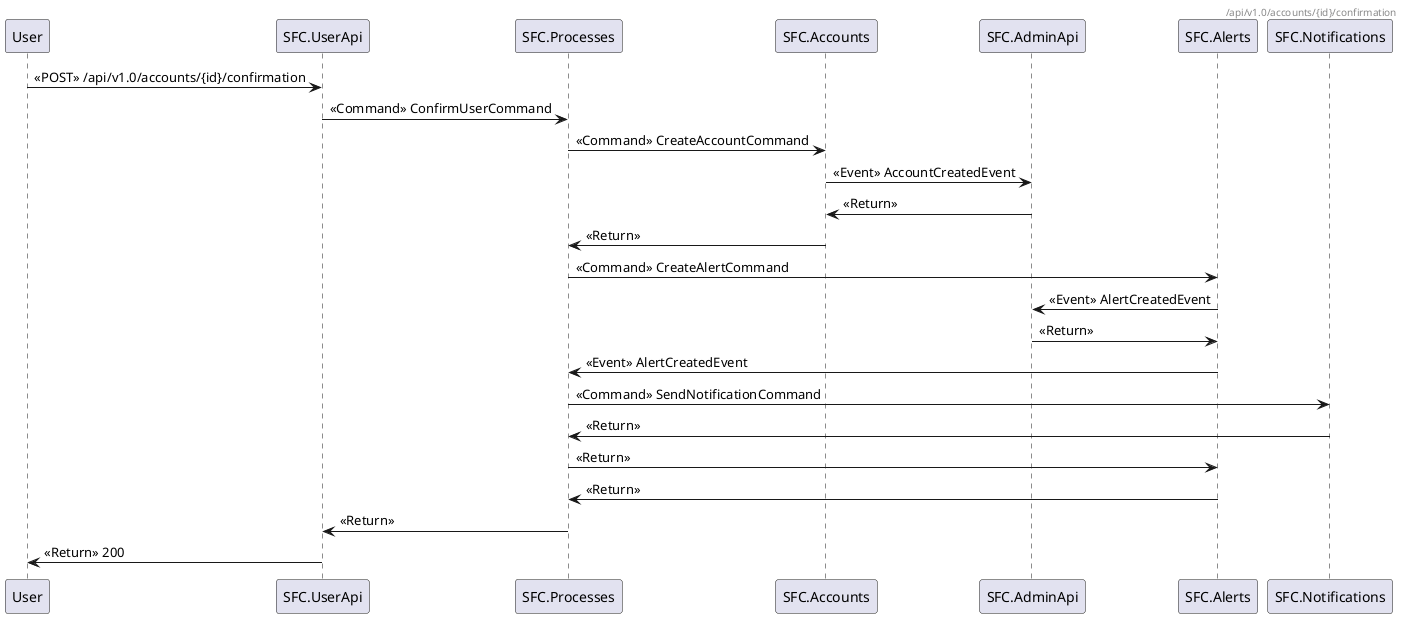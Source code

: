 @startuml
header /api/v1.0/accounts/{id}/confirmation
User -> SFC.UserApi : <<POST>> /api/v1.0/accounts/{id}/confirmation
SFC.UserApi -> SFC.Processes : <<Command>> ConfirmUserCommand
SFC.Processes -> SFC.Accounts : <<Command>> CreateAccountCommand
SFC.Accounts -> SFC.AdminApi : <<Event>> AccountCreatedEvent
SFC.AdminApi -> SFC.Accounts : <<Return>> 
SFC.Accounts -> SFC.Processes : <<Return>> 
SFC.Processes -> SFC.Alerts : <<Command>> CreateAlertCommand
SFC.Alerts -> SFC.AdminApi : <<Event>> AlertCreatedEvent
SFC.AdminApi -> SFC.Alerts : <<Return>> 
SFC.Alerts -> SFC.Processes : <<Event>> AlertCreatedEvent
SFC.Processes -> SFC.Notifications : <<Command>> SendNotificationCommand
SFC.Notifications -> SFC.Processes : <<Return>> 
SFC.Processes -> SFC.Alerts : <<Return>> 
SFC.Alerts -> SFC.Processes : <<Return>> 
SFC.Processes -> SFC.UserApi : <<Return>> 
SFC.UserApi -> User: <<Return>> 200
@enduml
